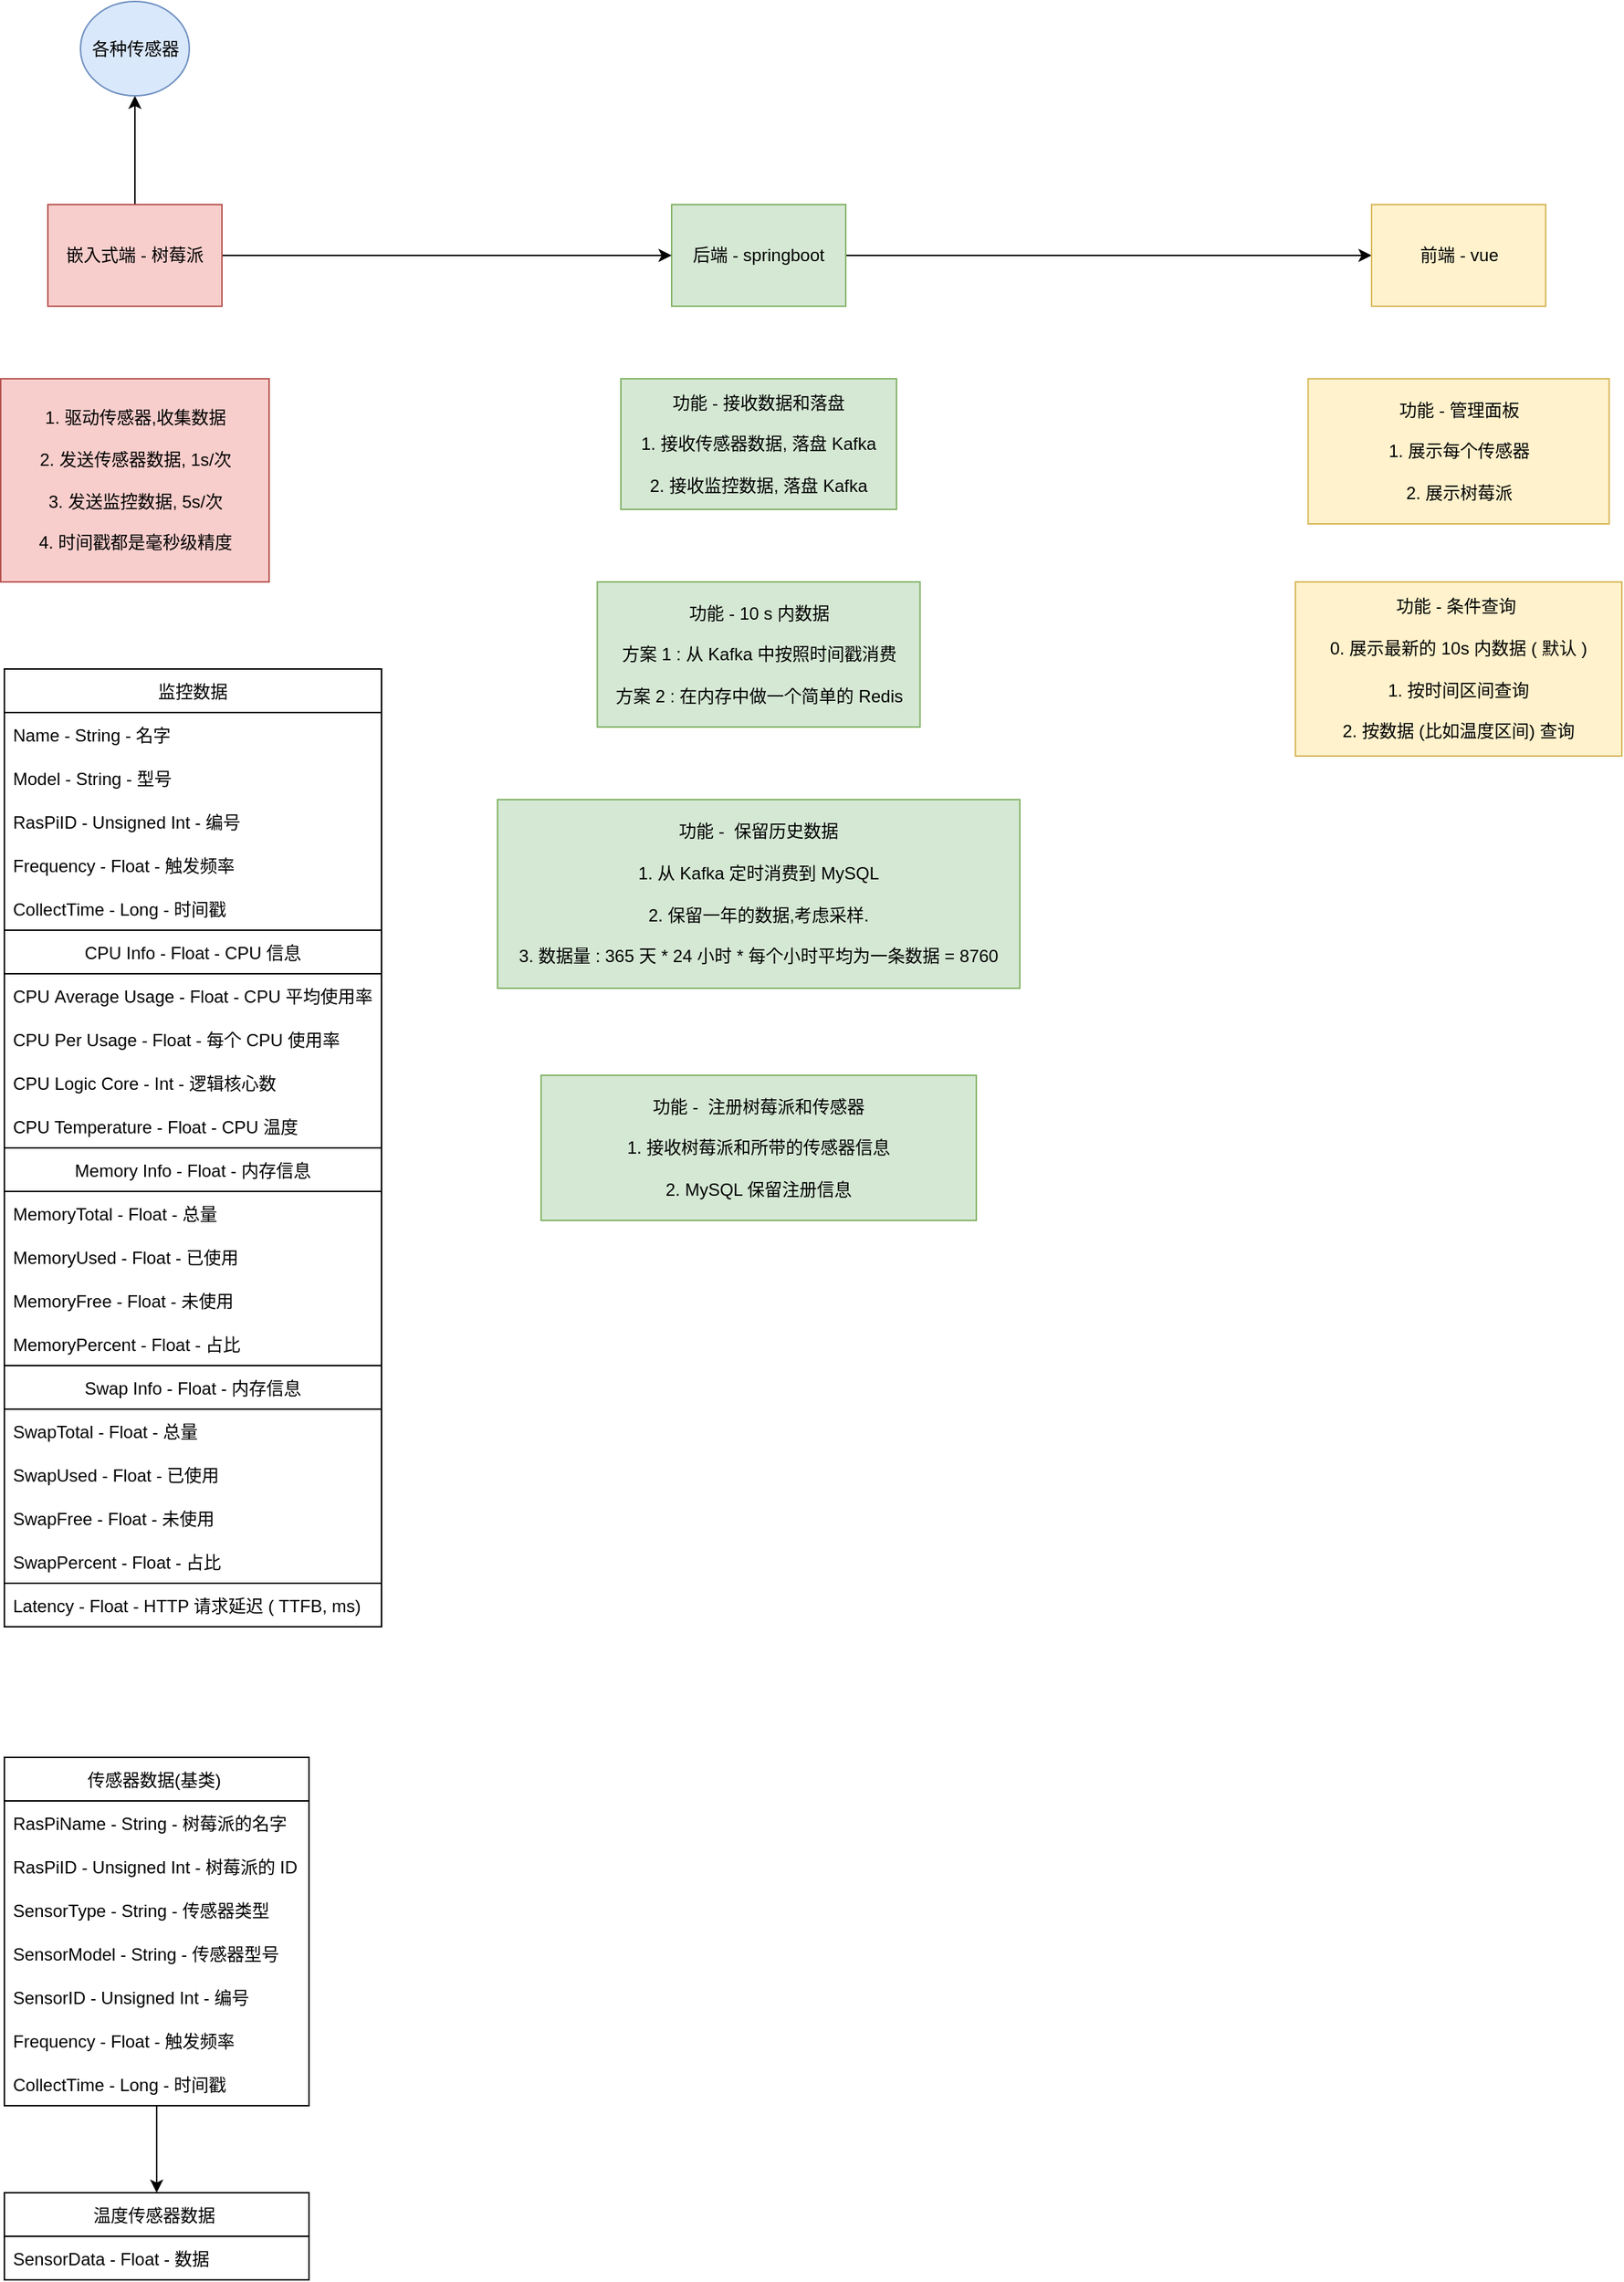 <mxfile version="20.0.4" type="github">
  <diagram id="Cht4ok0Wk56tueQbOjkq" name="Page-1">
    <mxGraphModel dx="731" dy="428" grid="1" gridSize="10" guides="1" tooltips="1" connect="1" arrows="1" fold="1" page="1" pageScale="1" pageWidth="827" pageHeight="1169" math="0" shadow="0">
      <root>
        <mxCell id="0" />
        <mxCell id="1" parent="0" />
        <mxCell id="pxeNSs_42EhZOkFYyFny-7" value="" style="edgeStyle=orthogonalEdgeStyle;rounded=0;orthogonalLoop=1;jettySize=auto;html=1;" parent="1" source="9LxuOlLsE_SA18dy_-Iz-1" target="pxeNSs_42EhZOkFYyFny-6" edge="1">
          <mxGeometry relative="1" as="geometry" />
        </mxCell>
        <mxCell id="9LxuOlLsE_SA18dy_-Iz-1" value="后端 - springboot" style="rounded=0;whiteSpace=wrap;html=1;fillColor=#d5e8d4;strokeColor=#82b366;" parent="1" vertex="1">
          <mxGeometry x="470" y="200" width="120" height="70" as="geometry" />
        </mxCell>
        <mxCell id="pxeNSs_42EhZOkFYyFny-3" style="edgeStyle=orthogonalEdgeStyle;rounded=0;orthogonalLoop=1;jettySize=auto;html=1;" parent="1" source="pxeNSs_42EhZOkFYyFny-2" target="9LxuOlLsE_SA18dy_-Iz-1" edge="1">
          <mxGeometry relative="1" as="geometry" />
        </mxCell>
        <mxCell id="pxeNSs_42EhZOkFYyFny-5" value="" style="edgeStyle=orthogonalEdgeStyle;rounded=0;orthogonalLoop=1;jettySize=auto;html=1;" parent="1" source="pxeNSs_42EhZOkFYyFny-2" target="pxeNSs_42EhZOkFYyFny-4" edge="1">
          <mxGeometry relative="1" as="geometry" />
        </mxCell>
        <mxCell id="pxeNSs_42EhZOkFYyFny-2" value="嵌入式端 - 树莓派" style="rounded=0;whiteSpace=wrap;html=1;fillColor=#f8cecc;strokeColor=#b85450;" parent="1" vertex="1">
          <mxGeometry x="40" y="200" width="120" height="70" as="geometry" />
        </mxCell>
        <mxCell id="pxeNSs_42EhZOkFYyFny-4" value="各种传感器" style="ellipse;whiteSpace=wrap;html=1;fillColor=#dae8fc;strokeColor=#6c8ebf;rounded=0;" parent="1" vertex="1">
          <mxGeometry x="62.5" y="60" width="75" height="65" as="geometry" />
        </mxCell>
        <mxCell id="pxeNSs_42EhZOkFYyFny-6" value="前端 - vue" style="whiteSpace=wrap;html=1;fillColor=#fff2cc;strokeColor=#d6b656;rounded=0;" parent="1" vertex="1">
          <mxGeometry x="952.5" y="200" width="120" height="70" as="geometry" />
        </mxCell>
        <mxCell id="pxeNSs_42EhZOkFYyFny-8" value="1. 驱动传感器,收集数据&lt;br&gt;&lt;br&gt;2. 发送传感器数据, 1s/次&lt;br&gt;&lt;br&gt;3. 发送监控数据, 5s/次&lt;br&gt;&lt;br&gt;4. 时间戳都是毫秒级精度" style="rounded=0;whiteSpace=wrap;html=1;fillColor=#f8cecc;strokeColor=#b85450;" parent="1" vertex="1">
          <mxGeometry x="7.5" y="320" width="185" height="140" as="geometry" />
        </mxCell>
        <mxCell id="pxeNSs_42EhZOkFYyFny-13" value="功能 - 接收数据和落盘&lt;br&gt;&lt;br&gt;1. 接收传感器数据, 落盘 Kafka&lt;br&gt;&lt;br&gt;2. 接收监控数据, 落盘 Kafka" style="rounded=0;whiteSpace=wrap;html=1;fillColor=#d5e8d4;strokeColor=#82b366;" parent="1" vertex="1">
          <mxGeometry x="435" y="320" width="190" height="90" as="geometry" />
        </mxCell>
        <mxCell id="pxeNSs_42EhZOkFYyFny-15" value="功能 - 10 s 内数据&lt;br&gt;&lt;br&gt;方案 1 : 从 Kafka 中按照时间戳消费&lt;br&gt;&lt;br&gt;方案 2 : 在内存中做一个简单的 Redis" style="rounded=0;whiteSpace=wrap;html=1;fillColor=#d5e8d4;strokeColor=#82b366;" parent="1" vertex="1">
          <mxGeometry x="418.75" y="460" width="222.5" height="100" as="geometry" />
        </mxCell>
        <mxCell id="pxeNSs_42EhZOkFYyFny-16" value="功能 - 管理面板&lt;br&gt;&lt;br&gt;1. 展示每个传感器&lt;br&gt;&lt;br&gt;2. 展示树莓派" style="whiteSpace=wrap;html=1;fillColor=#fff2cc;strokeColor=#d6b656;rounded=0;" parent="1" vertex="1">
          <mxGeometry x="908.75" y="320" width="207.5" height="100" as="geometry" />
        </mxCell>
        <mxCell id="pxeNSs_42EhZOkFYyFny-17" value="功能 -&amp;nbsp; 保留历史数据&lt;br&gt;&lt;br&gt;1. 从 Kafka 定时消费到 MySQL&lt;br&gt;&lt;br&gt;2. 保留一年的数据,考虑采样.&lt;br&gt;&lt;br&gt;3. 数据量 : 365 天 * 24 小时 * 每个小时平均为一条数据 = 8760" style="rounded=0;whiteSpace=wrap;html=1;fillColor=#d5e8d4;strokeColor=#82b366;" parent="1" vertex="1">
          <mxGeometry x="350" y="610" width="360" height="130" as="geometry" />
        </mxCell>
        <mxCell id="pxeNSs_42EhZOkFYyFny-18" value="功能 - 条件查询&amp;nbsp;&lt;br&gt;&lt;br&gt;0. 展示最新的 10s 内数据 ( 默认 )&lt;br&gt;&lt;br&gt;1. 按时间区间查询&lt;br&gt;&lt;br&gt;2. 按数据 (比如温度区间) 查询" style="whiteSpace=wrap;html=1;fillColor=#fff2cc;strokeColor=#d6b656;rounded=0;" parent="1" vertex="1">
          <mxGeometry x="900" y="460" width="225" height="120" as="geometry" />
        </mxCell>
        <mxCell id="8SJZ8MJIFTa2VHCM2vhK-2" value="温度传感器数据 " style="swimlane;fontStyle=0;childLayout=stackLayout;horizontal=1;startSize=30;horizontalStack=0;resizeParent=1;resizeParentMax=0;resizeLast=0;collapsible=1;marginBottom=0;" parent="1" vertex="1">
          <mxGeometry x="10" y="1570" width="210" height="60" as="geometry" />
        </mxCell>
        <mxCell id="8SJZ8MJIFTa2VHCM2vhK-6" value="SensorData - Float - 数据" style="text;strokeColor=none;fillColor=none;align=left;verticalAlign=middle;spacingLeft=4;spacingRight=4;overflow=hidden;points=[[0,0.5],[1,0.5]];portConstraint=eastwest;rotatable=0;" parent="8SJZ8MJIFTa2VHCM2vhK-2" vertex="1">
          <mxGeometry y="30" width="210" height="30" as="geometry" />
        </mxCell>
        <mxCell id="8SJZ8MJIFTa2VHCM2vhK-7" value="监控数据" style="swimlane;fontStyle=0;childLayout=stackLayout;horizontal=1;startSize=30;horizontalStack=0;resizeParent=1;resizeParentMax=0;resizeLast=0;collapsible=1;marginBottom=0;" parent="1" vertex="1">
          <mxGeometry x="10" y="520" width="260" height="660" as="geometry" />
        </mxCell>
        <mxCell id="cNASxXU_QPt22wFQ8tFG-1" value="Name - String - 名字" style="text;strokeColor=none;fillColor=none;align=left;verticalAlign=middle;spacingLeft=4;spacingRight=4;overflow=hidden;points=[[0,0.5],[1,0.5]];portConstraint=eastwest;rotatable=0;" parent="8SJZ8MJIFTa2VHCM2vhK-7" vertex="1">
          <mxGeometry y="30" width="260" height="30" as="geometry" />
        </mxCell>
        <mxCell id="Co-SjIdyssQlqDi4l7I--26" value="Model - String - 型号" style="text;strokeColor=none;fillColor=none;align=left;verticalAlign=middle;spacingLeft=4;spacingRight=4;overflow=hidden;points=[[0,0.5],[1,0.5]];portConstraint=eastwest;rotatable=0;" parent="8SJZ8MJIFTa2VHCM2vhK-7" vertex="1">
          <mxGeometry y="60" width="260" height="30" as="geometry" />
        </mxCell>
        <mxCell id="8SJZ8MJIFTa2VHCM2vhK-8" value="RasPiID - Unsigned Int - 编号" style="text;strokeColor=none;fillColor=none;align=left;verticalAlign=middle;spacingLeft=4;spacingRight=4;overflow=hidden;points=[[0,0.5],[1,0.5]];portConstraint=eastwest;rotatable=0;" parent="8SJZ8MJIFTa2VHCM2vhK-7" vertex="1">
          <mxGeometry y="90" width="260" height="30" as="geometry" />
        </mxCell>
        <mxCell id="iH4tQgb9thjOPp_46ZLu-2" value="Frequency - Float - 触发频率" style="text;strokeColor=none;fillColor=none;align=left;verticalAlign=middle;spacingLeft=4;spacingRight=4;overflow=hidden;points=[[0,0.5],[1,0.5]];portConstraint=eastwest;rotatable=0;" parent="8SJZ8MJIFTa2VHCM2vhK-7" vertex="1">
          <mxGeometry y="120" width="260" height="30" as="geometry" />
        </mxCell>
        <mxCell id="8SJZ8MJIFTa2VHCM2vhK-9" value="CollectTime - Long - 时间戳" style="text;strokeColor=none;fillColor=none;align=left;verticalAlign=middle;spacingLeft=4;spacingRight=4;overflow=hidden;points=[[0,0.5],[1,0.5]];portConstraint=eastwest;rotatable=0;" parent="8SJZ8MJIFTa2VHCM2vhK-7" vertex="1">
          <mxGeometry y="150" width="260" height="30" as="geometry" />
        </mxCell>
        <mxCell id="Co-SjIdyssQlqDi4l7I--7" value="CPU Info - Float - CPU 信息" style="swimlane;fontStyle=0;childLayout=stackLayout;horizontal=1;startSize=30;horizontalStack=0;resizeParent=1;resizeParentMax=0;resizeLast=0;collapsible=1;marginBottom=0;" parent="8SJZ8MJIFTa2VHCM2vhK-7" vertex="1">
          <mxGeometry y="180" width="260" height="150" as="geometry">
            <mxRectangle y="180" width="250" height="30" as="alternateBounds" />
          </mxGeometry>
        </mxCell>
        <mxCell id="Co-SjIdyssQlqDi4l7I--9" value="CPU Average Usage - Float - CPU 平均使用率" style="text;strokeColor=none;fillColor=none;align=left;verticalAlign=middle;spacingLeft=4;spacingRight=4;overflow=hidden;points=[[0,0.5],[1,0.5]];portConstraint=eastwest;rotatable=0;" parent="Co-SjIdyssQlqDi4l7I--7" vertex="1">
          <mxGeometry y="30" width="260" height="30" as="geometry" />
        </mxCell>
        <mxCell id="Co-SjIdyssQlqDi4l7I--10" value="CPU Per Usage - Float - 每个 CPU 使用率" style="text;strokeColor=none;fillColor=none;align=left;verticalAlign=middle;spacingLeft=4;spacingRight=4;overflow=hidden;points=[[0,0.5],[1,0.5]];portConstraint=eastwest;rotatable=0;" parent="Co-SjIdyssQlqDi4l7I--7" vertex="1">
          <mxGeometry y="60" width="260" height="30" as="geometry" />
        </mxCell>
        <mxCell id="Co-SjIdyssQlqDi4l7I--11" value="CPU Logic Core - Int - 逻辑核心数" style="text;strokeColor=none;fillColor=none;align=left;verticalAlign=middle;spacingLeft=4;spacingRight=4;overflow=hidden;points=[[0,0.5],[1,0.5]];portConstraint=eastwest;rotatable=0;" parent="Co-SjIdyssQlqDi4l7I--7" vertex="1">
          <mxGeometry y="90" width="260" height="30" as="geometry" />
        </mxCell>
        <mxCell id="8SJZ8MJIFTa2VHCM2vhK-11" value="CPU Temperature - Float - CPU 温度" style="text;strokeColor=none;fillColor=none;align=left;verticalAlign=middle;spacingLeft=4;spacingRight=4;overflow=hidden;points=[[0,0.5],[1,0.5]];portConstraint=eastwest;rotatable=0;" parent="Co-SjIdyssQlqDi4l7I--7" vertex="1">
          <mxGeometry y="120" width="260" height="30" as="geometry" />
        </mxCell>
        <mxCell id="Co-SjIdyssQlqDi4l7I--12" value="Memory Info - Float - 内存信息" style="swimlane;fontStyle=0;childLayout=stackLayout;horizontal=1;startSize=30;horizontalStack=0;resizeParent=1;resizeParentMax=0;resizeLast=0;collapsible=1;marginBottom=0;" parent="8SJZ8MJIFTa2VHCM2vhK-7" vertex="1">
          <mxGeometry y="330" width="260" height="150" as="geometry">
            <mxRectangle y="210" width="250" height="30" as="alternateBounds" />
          </mxGeometry>
        </mxCell>
        <mxCell id="Co-SjIdyssQlqDi4l7I--13" value="MemoryTotal - Float - 总量" style="text;strokeColor=none;fillColor=none;align=left;verticalAlign=middle;spacingLeft=4;spacingRight=4;overflow=hidden;points=[[0,0.5],[1,0.5]];portConstraint=eastwest;rotatable=0;" parent="Co-SjIdyssQlqDi4l7I--12" vertex="1">
          <mxGeometry y="30" width="260" height="30" as="geometry" />
        </mxCell>
        <mxCell id="Co-SjIdyssQlqDi4l7I--14" value="MemoryUsed - Float - 已使用" style="text;strokeColor=none;fillColor=none;align=left;verticalAlign=middle;spacingLeft=4;spacingRight=4;overflow=hidden;points=[[0,0.5],[1,0.5]];portConstraint=eastwest;rotatable=0;" parent="Co-SjIdyssQlqDi4l7I--12" vertex="1">
          <mxGeometry y="60" width="260" height="30" as="geometry" />
        </mxCell>
        <mxCell id="Co-SjIdyssQlqDi4l7I--15" value="MemoryFree - Float - 未使用" style="text;strokeColor=none;fillColor=none;align=left;verticalAlign=middle;spacingLeft=4;spacingRight=4;overflow=hidden;points=[[0,0.5],[1,0.5]];portConstraint=eastwest;rotatable=0;" parent="Co-SjIdyssQlqDi4l7I--12" vertex="1">
          <mxGeometry y="90" width="260" height="30" as="geometry" />
        </mxCell>
        <mxCell id="Co-SjIdyssQlqDi4l7I--20" value="MemoryPercent - Float - 占比" style="text;strokeColor=none;fillColor=none;align=left;verticalAlign=middle;spacingLeft=4;spacingRight=4;overflow=hidden;points=[[0,0.5],[1,0.5]];portConstraint=eastwest;rotatable=0;" parent="Co-SjIdyssQlqDi4l7I--12" vertex="1">
          <mxGeometry y="120" width="260" height="30" as="geometry" />
        </mxCell>
        <mxCell id="Co-SjIdyssQlqDi4l7I--21" value="Swap Info - Float - 内存信息" style="swimlane;fontStyle=0;childLayout=stackLayout;horizontal=1;startSize=30;horizontalStack=0;resizeParent=1;resizeParentMax=0;resizeLast=0;collapsible=1;marginBottom=0;" parent="8SJZ8MJIFTa2VHCM2vhK-7" vertex="1">
          <mxGeometry y="480" width="260" height="150" as="geometry">
            <mxRectangle y="210" width="250" height="30" as="alternateBounds" />
          </mxGeometry>
        </mxCell>
        <mxCell id="Co-SjIdyssQlqDi4l7I--22" value="SwapTotal - Float - 总量" style="text;strokeColor=none;fillColor=none;align=left;verticalAlign=middle;spacingLeft=4;spacingRight=4;overflow=hidden;points=[[0,0.5],[1,0.5]];portConstraint=eastwest;rotatable=0;" parent="Co-SjIdyssQlqDi4l7I--21" vertex="1">
          <mxGeometry y="30" width="260" height="30" as="geometry" />
        </mxCell>
        <mxCell id="Co-SjIdyssQlqDi4l7I--23" value="SwapUsed - Float - 已使用" style="text;strokeColor=none;fillColor=none;align=left;verticalAlign=middle;spacingLeft=4;spacingRight=4;overflow=hidden;points=[[0,0.5],[1,0.5]];portConstraint=eastwest;rotatable=0;" parent="Co-SjIdyssQlqDi4l7I--21" vertex="1">
          <mxGeometry y="60" width="260" height="30" as="geometry" />
        </mxCell>
        <mxCell id="Co-SjIdyssQlqDi4l7I--24" value="SwapFree - Float - 未使用" style="text;strokeColor=none;fillColor=none;align=left;verticalAlign=middle;spacingLeft=4;spacingRight=4;overflow=hidden;points=[[0,0.5],[1,0.5]];portConstraint=eastwest;rotatable=0;" parent="Co-SjIdyssQlqDi4l7I--21" vertex="1">
          <mxGeometry y="90" width="260" height="30" as="geometry" />
        </mxCell>
        <mxCell id="Co-SjIdyssQlqDi4l7I--25" value="SwapPercent - Float - 占比" style="text;strokeColor=none;fillColor=none;align=left;verticalAlign=middle;spacingLeft=4;spacingRight=4;overflow=hidden;points=[[0,0.5],[1,0.5]];portConstraint=eastwest;rotatable=0;" parent="Co-SjIdyssQlqDi4l7I--21" vertex="1">
          <mxGeometry y="120" width="260" height="30" as="geometry" />
        </mxCell>
        <mxCell id="8SJZ8MJIFTa2VHCM2vhK-13" value="Latency - Float - HTTP 请求延迟 ( TTFB, ms)" style="text;strokeColor=none;fillColor=none;align=left;verticalAlign=middle;spacingLeft=4;spacingRight=4;overflow=hidden;points=[[0,0.5],[1,0.5]];portConstraint=eastwest;rotatable=0;" parent="8SJZ8MJIFTa2VHCM2vhK-7" vertex="1">
          <mxGeometry y="630" width="260" height="30" as="geometry" />
        </mxCell>
        <mxCell id="ZInBEveiPSGArA7NyB_d-3" value="功能 -&amp;nbsp; 注册树莓派和传感器&lt;br&gt;&lt;br&gt;1. 接收树莓派和所带的传感器信息&lt;br&gt;&lt;br&gt;2. MySQL 保留注册信息" style="rounded=0;whiteSpace=wrap;html=1;fillColor=#d5e8d4;strokeColor=#82b366;" parent="1" vertex="1">
          <mxGeometry x="380" y="800" width="300" height="100" as="geometry" />
        </mxCell>
        <mxCell id="As2q7hc10ZLSNqcd5haD-1" style="edgeStyle=orthogonalEdgeStyle;rounded=0;orthogonalLoop=1;jettySize=auto;html=1;" parent="1" source="iH4tQgb9thjOPp_46ZLu-3" target="8SJZ8MJIFTa2VHCM2vhK-2" edge="1">
          <mxGeometry relative="1" as="geometry" />
        </mxCell>
        <mxCell id="iH4tQgb9thjOPp_46ZLu-3" value="传感器数据(基类) " style="swimlane;fontStyle=0;childLayout=stackLayout;horizontal=1;startSize=30;horizontalStack=0;resizeParent=1;resizeParentMax=0;resizeLast=0;collapsible=1;marginBottom=0;" parent="1" vertex="1">
          <mxGeometry x="10" y="1270" width="210" height="240" as="geometry" />
        </mxCell>
        <mxCell id="iH4tQgb9thjOPp_46ZLu-4" value="RasPiName - String - 树莓派的名字" style="text;strokeColor=none;fillColor=none;align=left;verticalAlign=middle;spacingLeft=4;spacingRight=4;overflow=hidden;points=[[0,0.5],[1,0.5]];portConstraint=eastwest;rotatable=0;" parent="iH4tQgb9thjOPp_46ZLu-3" vertex="1">
          <mxGeometry y="30" width="210" height="30" as="geometry" />
        </mxCell>
        <mxCell id="iH4tQgb9thjOPp_46ZLu-5" value="RasPiID - Unsigned Int - 树莓派的 ID" style="text;strokeColor=none;fillColor=none;align=left;verticalAlign=middle;spacingLeft=4;spacingRight=4;overflow=hidden;points=[[0,0.5],[1,0.5]];portConstraint=eastwest;rotatable=0;" parent="iH4tQgb9thjOPp_46ZLu-3" vertex="1">
          <mxGeometry y="60" width="210" height="30" as="geometry" />
        </mxCell>
        <mxCell id="iH4tQgb9thjOPp_46ZLu-6" value="SensorType - String - 传感器类型" style="text;strokeColor=none;fillColor=none;align=left;verticalAlign=middle;spacingLeft=4;spacingRight=4;overflow=hidden;points=[[0,0.5],[1,0.5]];portConstraint=eastwest;rotatable=0;" parent="iH4tQgb9thjOPp_46ZLu-3" vertex="1">
          <mxGeometry y="90" width="210" height="30" as="geometry" />
        </mxCell>
        <mxCell id="iH4tQgb9thjOPp_46ZLu-7" value="SensorModel - String - 传感器型号" style="text;strokeColor=none;fillColor=none;align=left;verticalAlign=middle;spacingLeft=4;spacingRight=4;overflow=hidden;points=[[0,0.5],[1,0.5]];portConstraint=eastwest;rotatable=0;" parent="iH4tQgb9thjOPp_46ZLu-3" vertex="1">
          <mxGeometry y="120" width="210" height="30" as="geometry" />
        </mxCell>
        <mxCell id="iH4tQgb9thjOPp_46ZLu-8" value="SensorID - Unsigned Int - 编号" style="text;strokeColor=none;fillColor=none;align=left;verticalAlign=middle;spacingLeft=4;spacingRight=4;overflow=hidden;points=[[0,0.5],[1,0.5]];portConstraint=eastwest;rotatable=0;" parent="iH4tQgb9thjOPp_46ZLu-3" vertex="1">
          <mxGeometry y="150" width="210" height="30" as="geometry" />
        </mxCell>
        <mxCell id="iH4tQgb9thjOPp_46ZLu-9" value="Frequency - Float - 触发频率" style="text;strokeColor=none;fillColor=none;align=left;verticalAlign=middle;spacingLeft=4;spacingRight=4;overflow=hidden;points=[[0,0.5],[1,0.5]];portConstraint=eastwest;rotatable=0;" parent="iH4tQgb9thjOPp_46ZLu-3" vertex="1">
          <mxGeometry y="180" width="210" height="30" as="geometry" />
        </mxCell>
        <mxCell id="iH4tQgb9thjOPp_46ZLu-10" value="CollectTime - Long - 时间戳" style="text;strokeColor=none;fillColor=none;align=left;verticalAlign=middle;spacingLeft=4;spacingRight=4;overflow=hidden;points=[[0,0.5],[1,0.5]];portConstraint=eastwest;rotatable=0;" parent="iH4tQgb9thjOPp_46ZLu-3" vertex="1">
          <mxGeometry y="210" width="210" height="30" as="geometry" />
        </mxCell>
      </root>
    </mxGraphModel>
  </diagram>
</mxfile>
